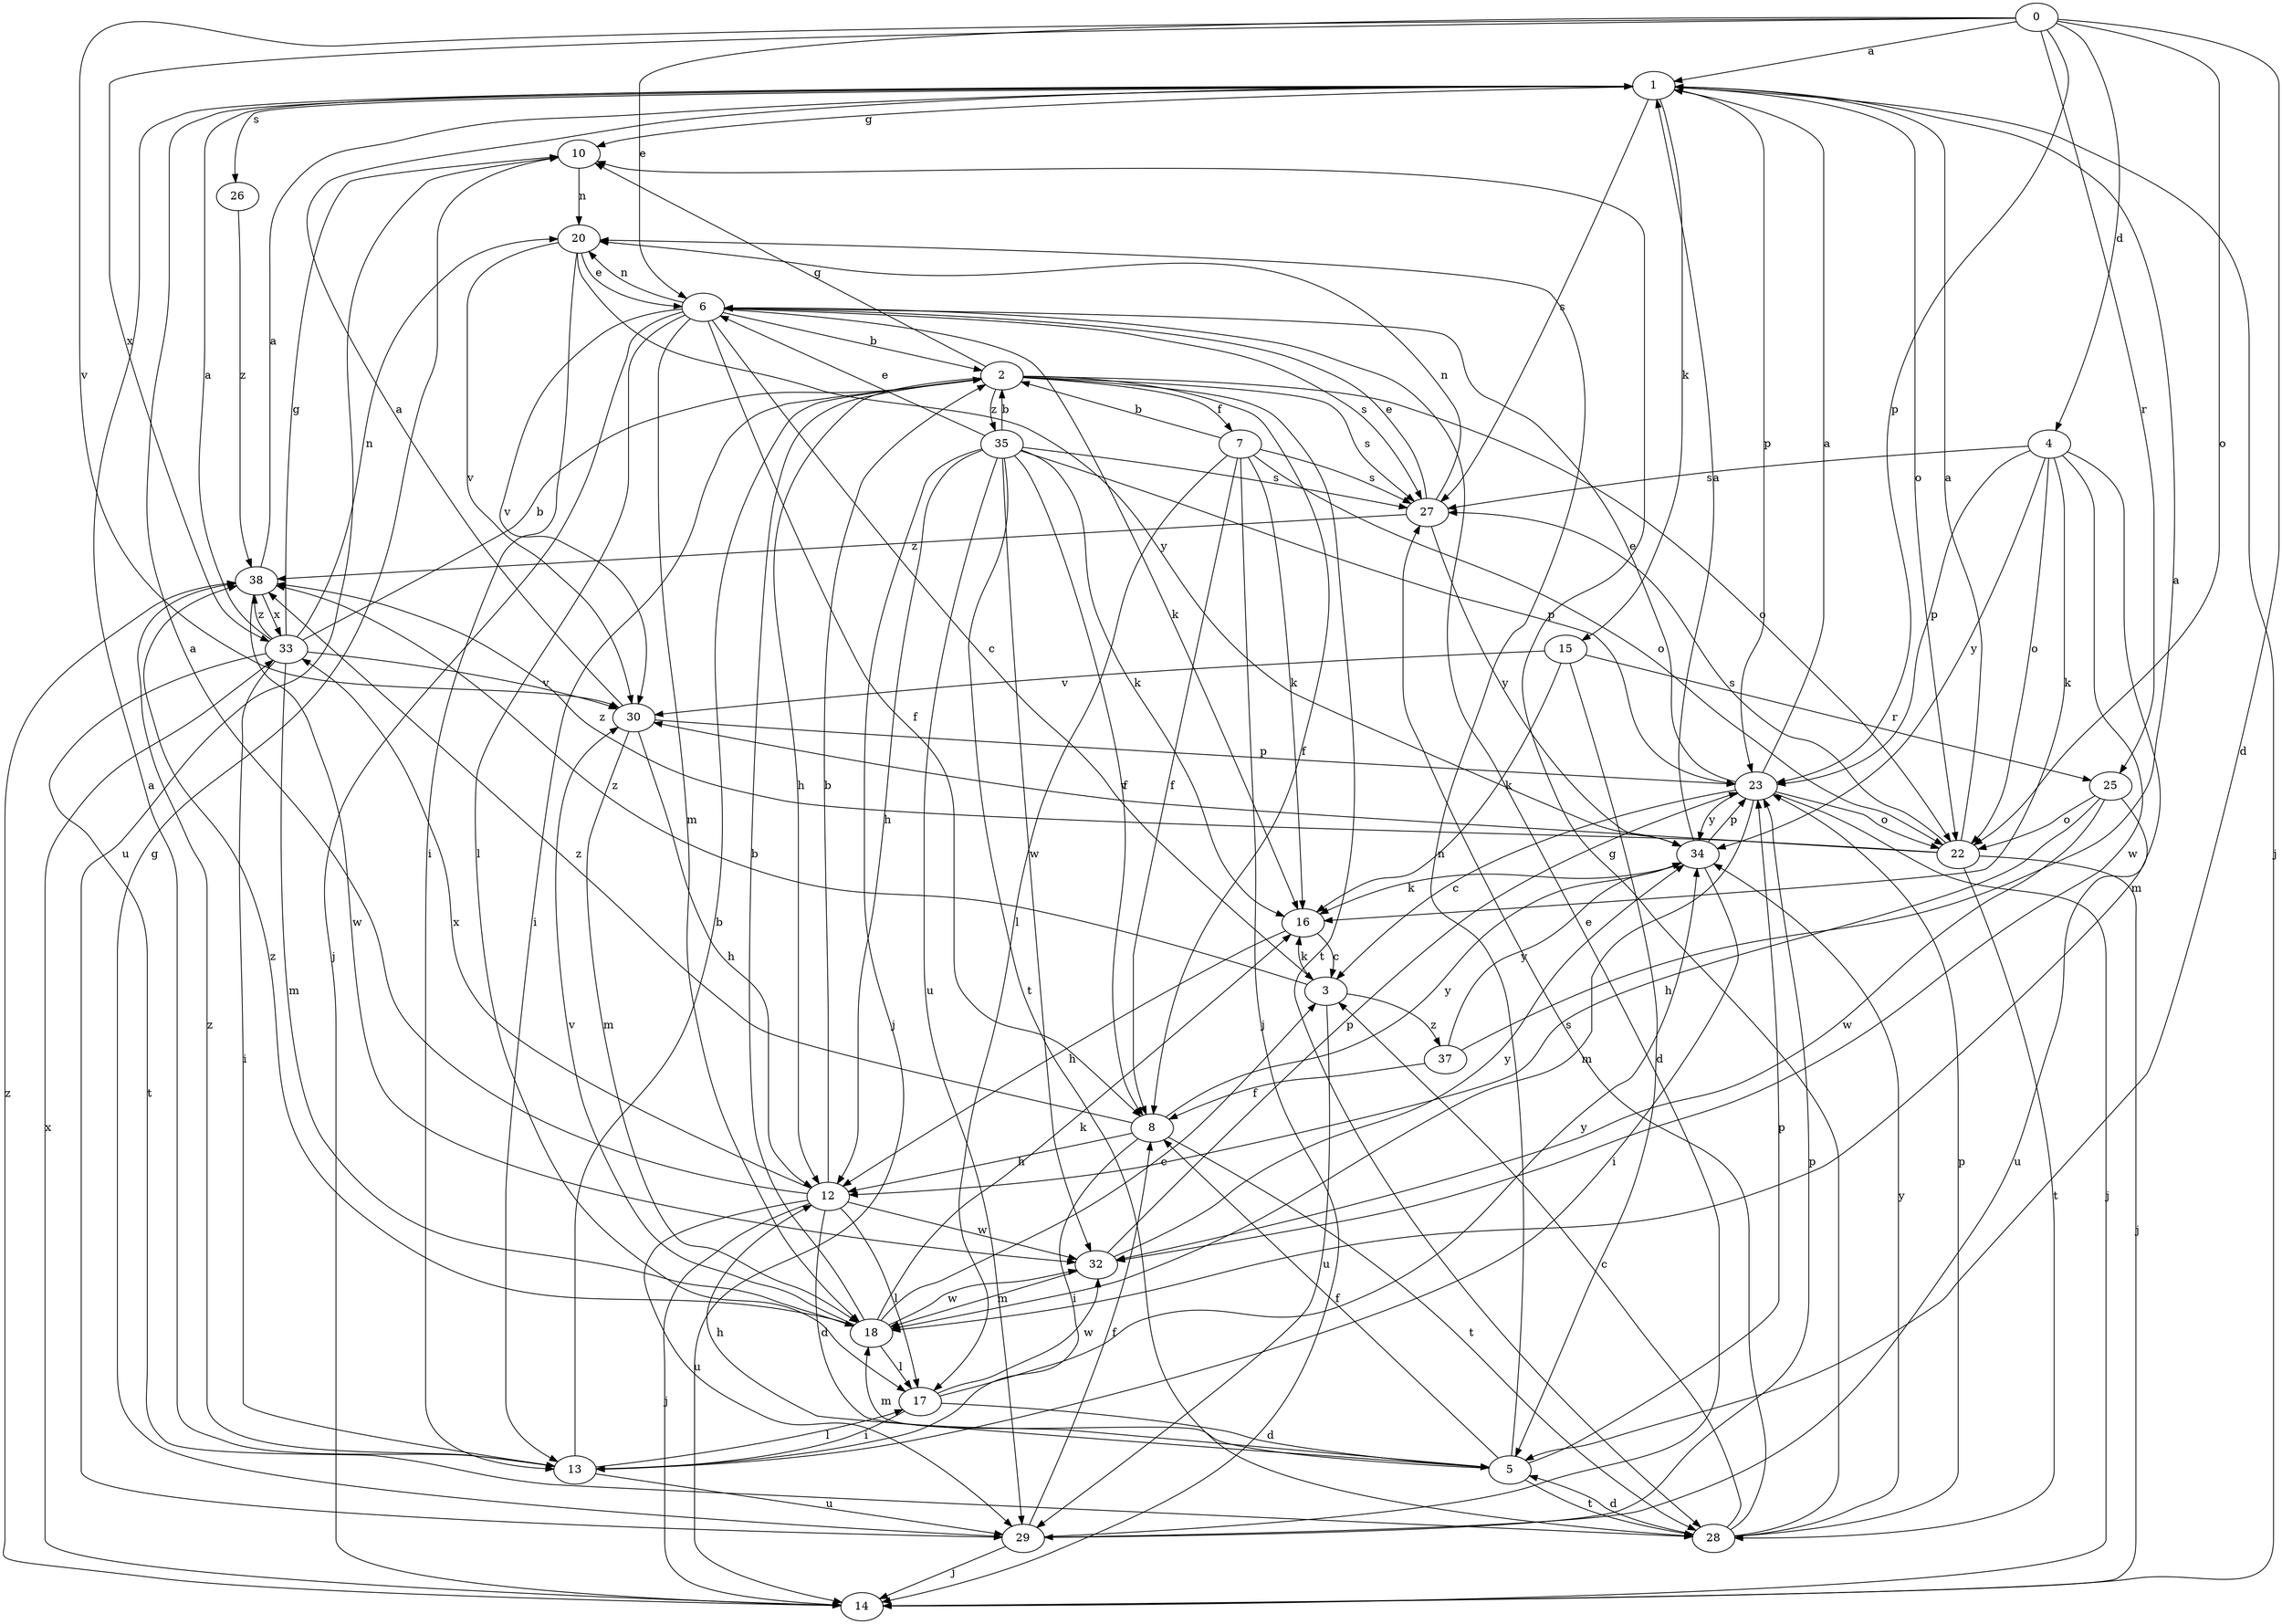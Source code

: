 strict digraph  {
0;
1;
2;
3;
4;
5;
6;
7;
8;
10;
12;
13;
14;
15;
16;
17;
18;
20;
22;
23;
25;
26;
27;
28;
29;
30;
32;
33;
34;
35;
37;
38;
0 -> 1  [label=a];
0 -> 4  [label=d];
0 -> 5  [label=d];
0 -> 6  [label=e];
0 -> 22  [label=o];
0 -> 23  [label=p];
0 -> 25  [label=r];
0 -> 30  [label=v];
0 -> 33  [label=x];
1 -> 10  [label=g];
1 -> 14  [label=j];
1 -> 15  [label=k];
1 -> 22  [label=o];
1 -> 23  [label=p];
1 -> 26  [label=s];
1 -> 27  [label=s];
2 -> 7  [label=f];
2 -> 8  [label=f];
2 -> 10  [label=g];
2 -> 12  [label=h];
2 -> 13  [label=i];
2 -> 22  [label=o];
2 -> 27  [label=s];
2 -> 28  [label=t];
2 -> 35  [label=z];
3 -> 16  [label=k];
3 -> 29  [label=u];
3 -> 37  [label=z];
3 -> 38  [label=z];
4 -> 16  [label=k];
4 -> 18  [label=m];
4 -> 22  [label=o];
4 -> 23  [label=p];
4 -> 27  [label=s];
4 -> 32  [label=w];
4 -> 34  [label=y];
5 -> 8  [label=f];
5 -> 12  [label=h];
5 -> 18  [label=m];
5 -> 20  [label=n];
5 -> 23  [label=p];
5 -> 28  [label=t];
6 -> 2  [label=b];
6 -> 3  [label=c];
6 -> 8  [label=f];
6 -> 14  [label=j];
6 -> 16  [label=k];
6 -> 17  [label=l];
6 -> 18  [label=m];
6 -> 20  [label=n];
6 -> 27  [label=s];
6 -> 30  [label=v];
7 -> 2  [label=b];
7 -> 8  [label=f];
7 -> 14  [label=j];
7 -> 16  [label=k];
7 -> 17  [label=l];
7 -> 22  [label=o];
7 -> 27  [label=s];
8 -> 12  [label=h];
8 -> 13  [label=i];
8 -> 28  [label=t];
8 -> 34  [label=y];
8 -> 38  [label=z];
10 -> 20  [label=n];
10 -> 29  [label=u];
12 -> 1  [label=a];
12 -> 2  [label=b];
12 -> 5  [label=d];
12 -> 14  [label=j];
12 -> 17  [label=l];
12 -> 29  [label=u];
12 -> 32  [label=w];
12 -> 33  [label=x];
13 -> 1  [label=a];
13 -> 2  [label=b];
13 -> 17  [label=l];
13 -> 29  [label=u];
13 -> 38  [label=z];
14 -> 33  [label=x];
14 -> 38  [label=z];
15 -> 5  [label=d];
15 -> 16  [label=k];
15 -> 25  [label=r];
15 -> 30  [label=v];
16 -> 3  [label=c];
16 -> 12  [label=h];
17 -> 5  [label=d];
17 -> 13  [label=i];
17 -> 32  [label=w];
17 -> 34  [label=y];
18 -> 2  [label=b];
18 -> 3  [label=c];
18 -> 16  [label=k];
18 -> 17  [label=l];
18 -> 30  [label=v];
18 -> 32  [label=w];
18 -> 38  [label=z];
20 -> 6  [label=e];
20 -> 13  [label=i];
20 -> 30  [label=v];
20 -> 34  [label=y];
22 -> 1  [label=a];
22 -> 14  [label=j];
22 -> 27  [label=s];
22 -> 28  [label=t];
22 -> 30  [label=v];
22 -> 38  [label=z];
23 -> 1  [label=a];
23 -> 3  [label=c];
23 -> 6  [label=e];
23 -> 14  [label=j];
23 -> 18  [label=m];
23 -> 22  [label=o];
23 -> 34  [label=y];
25 -> 12  [label=h];
25 -> 22  [label=o];
25 -> 29  [label=u];
25 -> 32  [label=w];
26 -> 38  [label=z];
27 -> 6  [label=e];
27 -> 20  [label=n];
27 -> 34  [label=y];
27 -> 38  [label=z];
28 -> 3  [label=c];
28 -> 5  [label=d];
28 -> 10  [label=g];
28 -> 23  [label=p];
28 -> 27  [label=s];
28 -> 34  [label=y];
29 -> 6  [label=e];
29 -> 8  [label=f];
29 -> 10  [label=g];
29 -> 14  [label=j];
29 -> 23  [label=p];
30 -> 1  [label=a];
30 -> 12  [label=h];
30 -> 18  [label=m];
30 -> 23  [label=p];
32 -> 18  [label=m];
32 -> 23  [label=p];
32 -> 34  [label=y];
33 -> 1  [label=a];
33 -> 2  [label=b];
33 -> 10  [label=g];
33 -> 13  [label=i];
33 -> 18  [label=m];
33 -> 20  [label=n];
33 -> 28  [label=t];
33 -> 30  [label=v];
33 -> 38  [label=z];
34 -> 1  [label=a];
34 -> 13  [label=i];
34 -> 16  [label=k];
34 -> 23  [label=p];
35 -> 2  [label=b];
35 -> 6  [label=e];
35 -> 8  [label=f];
35 -> 12  [label=h];
35 -> 14  [label=j];
35 -> 16  [label=k];
35 -> 23  [label=p];
35 -> 27  [label=s];
35 -> 28  [label=t];
35 -> 29  [label=u];
35 -> 32  [label=w];
37 -> 1  [label=a];
37 -> 8  [label=f];
37 -> 34  [label=y];
38 -> 1  [label=a];
38 -> 32  [label=w];
38 -> 33  [label=x];
}
